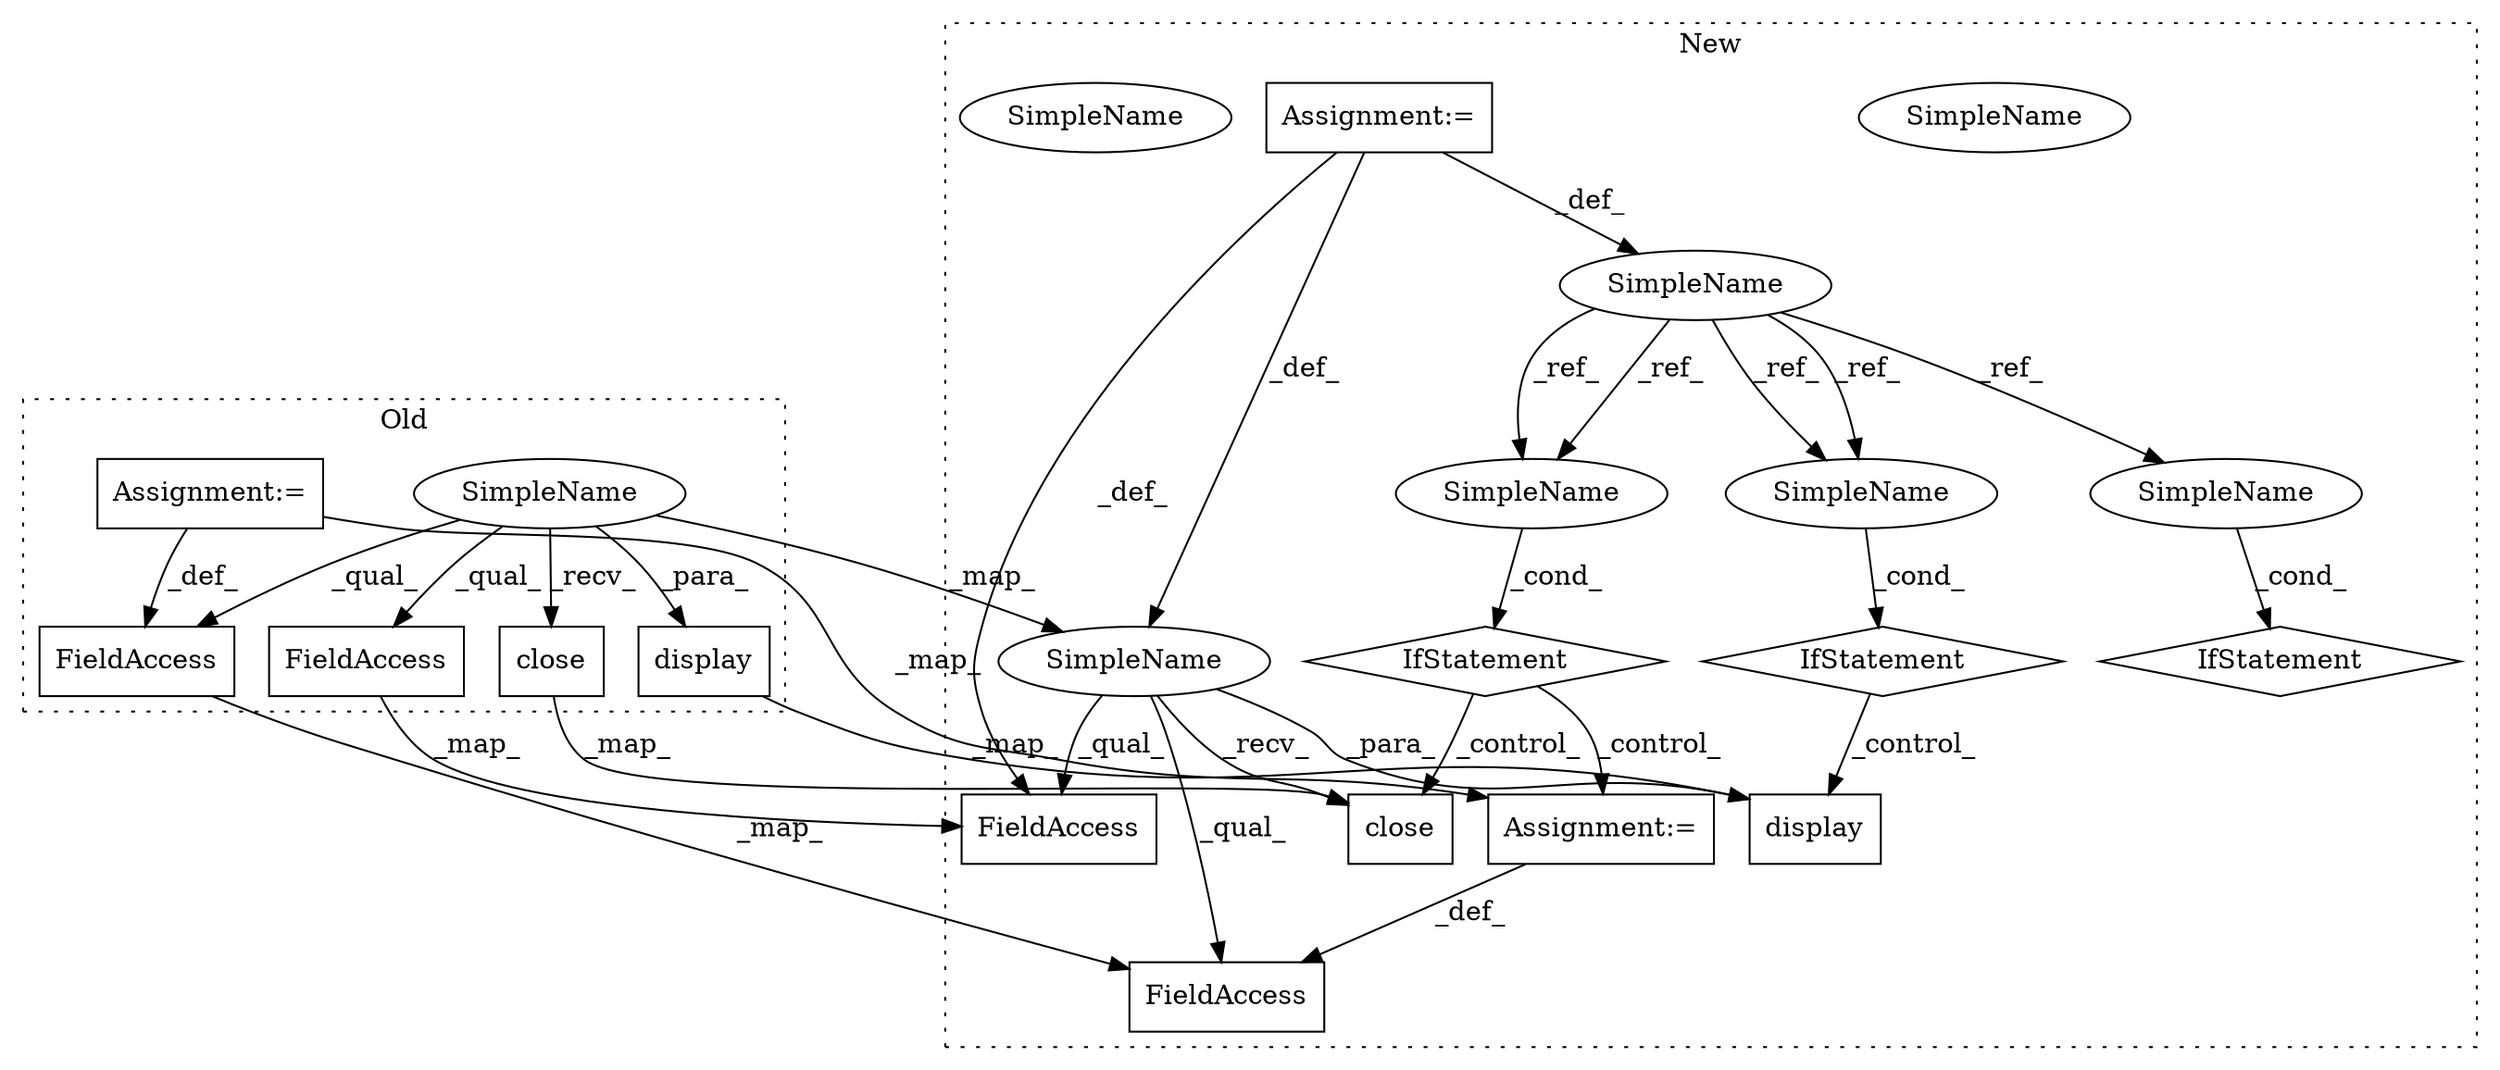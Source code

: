 digraph G {
subgraph cluster0 {
1 [label="display" a="32" s="671,691" l="8,1" shape="box"];
8 [label="SimpleName" a="42" s="576" l="12" shape="ellipse"];
10 [label="FieldAccess" a="22" s="1133" l="18" shape="box"];
13 [label="close" a="32" s="1499" l="7" shape="box"];
16 [label="FieldAccess" a="22" s="1448" l="22" shape="box"];
17 [label="Assignment:=" a="7" s="1470" l="1" shape="box"];
label = "Old";
style="dotted";
}
subgraph cluster1 {
2 [label="display" a="32" s="969,989" l="8,1" shape="box"];
3 [label="IfStatement" a="25" s="835,849" l="4,2" shape="diamond"];
4 [label="SimpleName" a="42" s="819" l="10" shape="ellipse"];
5 [label="IfStatement" a="25" s="1790,1804" l="4,2" shape="diamond"];
6 [label="SimpleName" a="42" s="839" l="10" shape="ellipse"];
7 [label="SimpleName" a="42" s="859" l="12" shape="ellipse"];
9 [label="FieldAccess" a="22" s="1465" l="18" shape="box"];
11 [label="Assignment:=" a="7" s="819" l="10" shape="box"];
12 [label="close" a="32" s="1867" l="7" shape="box"];
14 [label="SimpleName" a="42" s="1794" l="10" shape="ellipse"];
15 [label="FieldAccess" a="22" s="1814" l="22" shape="box"];
18 [label="Assignment:=" a="7" s="1836" l="1" shape="box"];
19 [label="IfStatement" a="25" s="1437,1451" l="4,2" shape="diamond"];
20 [label="SimpleName" a="42" s="1794" l="10" shape="ellipse"];
21 [label="SimpleName" a="42" s="839" l="10" shape="ellipse"];
22 [label="SimpleName" a="42" s="1441" l="10" shape="ellipse"];
label = "New";
style="dotted";
}
1 -> 2 [label="_map_"];
3 -> 2 [label="_control_"];
4 -> 21 [label="_ref_"];
4 -> 20 [label="_ref_"];
4 -> 20 [label="_ref_"];
4 -> 21 [label="_ref_"];
4 -> 22 [label="_ref_"];
5 -> 18 [label="_control_"];
5 -> 12 [label="_control_"];
7 -> 12 [label="_recv_"];
7 -> 15 [label="_qual_"];
7 -> 2 [label="_para_"];
7 -> 9 [label="_qual_"];
8 -> 7 [label="_map_"];
8 -> 1 [label="_para_"];
8 -> 13 [label="_recv_"];
8 -> 10 [label="_qual_"];
8 -> 16 [label="_qual_"];
10 -> 9 [label="_map_"];
11 -> 7 [label="_def_"];
11 -> 4 [label="_def_"];
11 -> 9 [label="_def_"];
13 -> 12 [label="_map_"];
16 -> 15 [label="_map_"];
17 -> 16 [label="_def_"];
17 -> 18 [label="_map_"];
18 -> 15 [label="_def_"];
20 -> 5 [label="_cond_"];
21 -> 3 [label="_cond_"];
22 -> 19 [label="_cond_"];
}